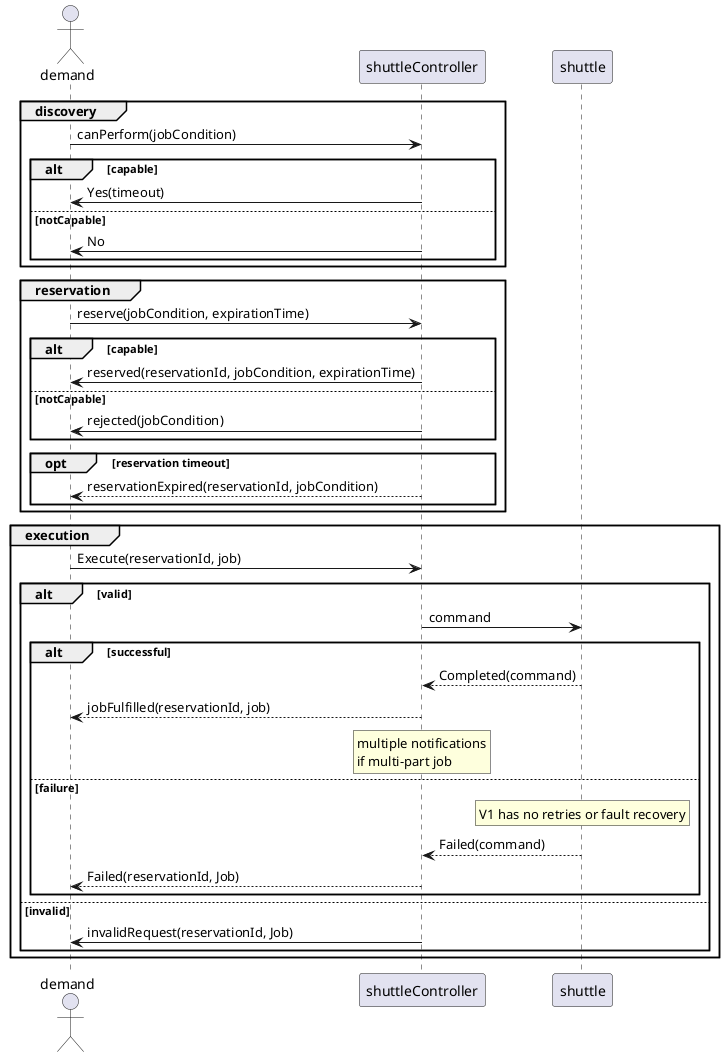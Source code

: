 @startuml

actor demand
participant shuttleController
participant shuttle

group discovery
demand -> shuttleController: canPerform(jobCondition)
alt capable
shuttleController -> demand: Yes(timeout)
else notCapable
shuttleController -> demand: No
end alt
end group
group reservation
demand -> shuttleController: reserve(jobCondition, expirationTime)
alt capable
shuttleController -> demand: reserved(reservationId, jobCondition, expirationTime)
else notCapable
shuttleController -> demand: rejected(jobCondition)
end alt
opt reservation timeout
shuttleController --> demand: reservationExpired(reservationId, jobCondition)
end opt
end group
group execution
demand -> shuttleController: Execute(reservationId, job)
alt valid
shuttleController -> shuttle: command
alt successful
shuttle --> shuttleController: Completed(command)
shuttleController --> demand: jobFulfilled(reservationId, job)
rnote over shuttleController
multiple notifications
if multi-part job
end rnote
else failure
rnote over shuttle
V1 has no retries or fault recovery
end rnote
shuttle --> shuttleController: Failed(command)
shuttleController --> demand: Failed(reservationId, Job)
end alt
else invalid
shuttleController -> demand: invalidRequest(reservationId, Job)
end alt
end group

@enduml